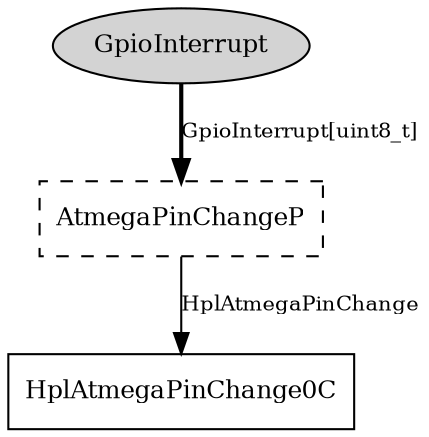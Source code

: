 digraph "tos.chips.atm128rfa1.pins.AtmegaPinChange0C" {
  n0x4053c010 [shape=ellipse, style=filled, label="GpioInterrupt", fontsize=12];
  "AtmegaPinChange0C.AtmegaPinChangeP" [fontsize=12, shape=box, style=dashed, label="AtmegaPinChangeP", URL="../chtml/tos.chips.atm128rfa1.pins.AtmegaPinChangeP.html"];
  "AtmegaPinChange0C.AtmegaPinChangeP" [fontsize=12, shape=box, style=dashed, label="AtmegaPinChangeP", URL="../chtml/tos.chips.atm128rfa1.pins.AtmegaPinChangeP.html"];
  "HplAtmegaPinChange0C" [fontsize=12, shape=box, URL="../chtml/tos.chips.atm128rfa1.pins.HplAtmegaPinChange0C.html"];
  "n0x4053c010" -> "AtmegaPinChange0C.AtmegaPinChangeP" [label="GpioInterrupt[uint8_t]", style=bold, URL="../ihtml/tos.interfaces.GpioInterrupt.html", fontsize=10];
  "AtmegaPinChange0C.AtmegaPinChangeP" -> "HplAtmegaPinChange0C" [label="HplAtmegaPinChange", URL="../ihtml/tos.chips.atm128rfa1.pins.HplAtmegaPinChange.html", fontsize=10];
}

